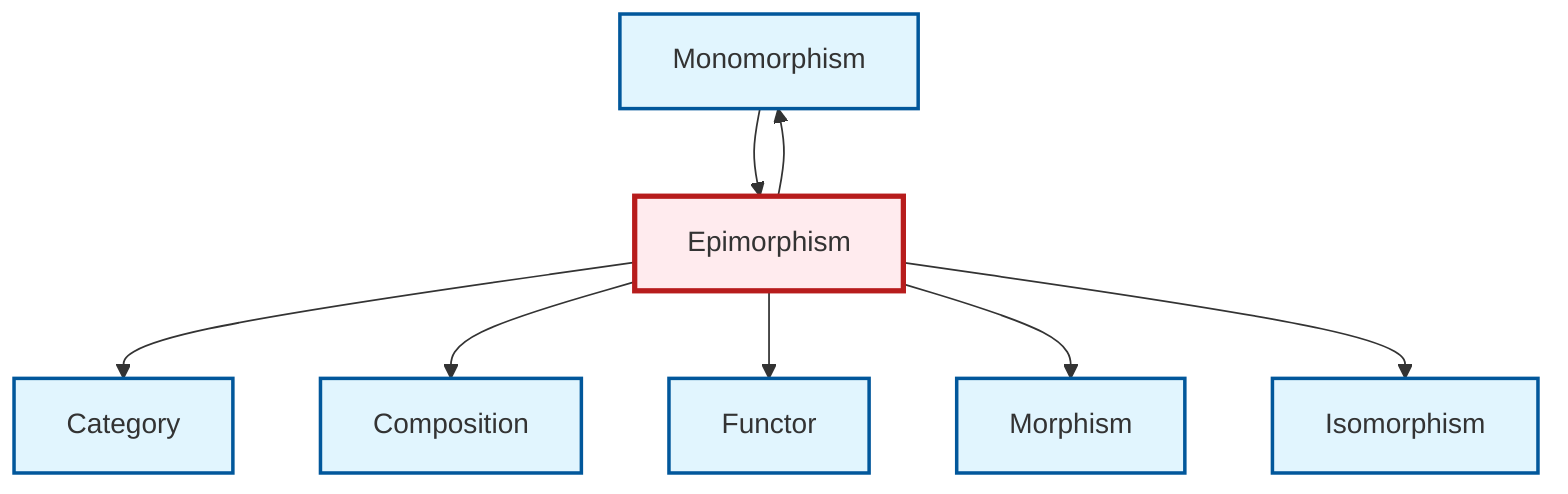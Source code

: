 graph TD
    classDef definition fill:#e1f5fe,stroke:#01579b,stroke-width:2px
    classDef theorem fill:#f3e5f5,stroke:#4a148c,stroke-width:2px
    classDef axiom fill:#fff3e0,stroke:#e65100,stroke-width:2px
    classDef example fill:#e8f5e9,stroke:#1b5e20,stroke-width:2px
    classDef current fill:#ffebee,stroke:#b71c1c,stroke-width:3px
    def-composition["Composition"]:::definition
    def-functor["Functor"]:::definition
    def-category["Category"]:::definition
    def-monomorphism["Monomorphism"]:::definition
    def-isomorphism["Isomorphism"]:::definition
    def-epimorphism["Epimorphism"]:::definition
    def-morphism["Morphism"]:::definition
    def-epimorphism --> def-category
    def-epimorphism --> def-composition
    def-epimorphism --> def-functor
    def-epimorphism --> def-monomorphism
    def-epimorphism --> def-morphism
    def-epimorphism --> def-isomorphism
    def-monomorphism --> def-epimorphism
    class def-epimorphism current